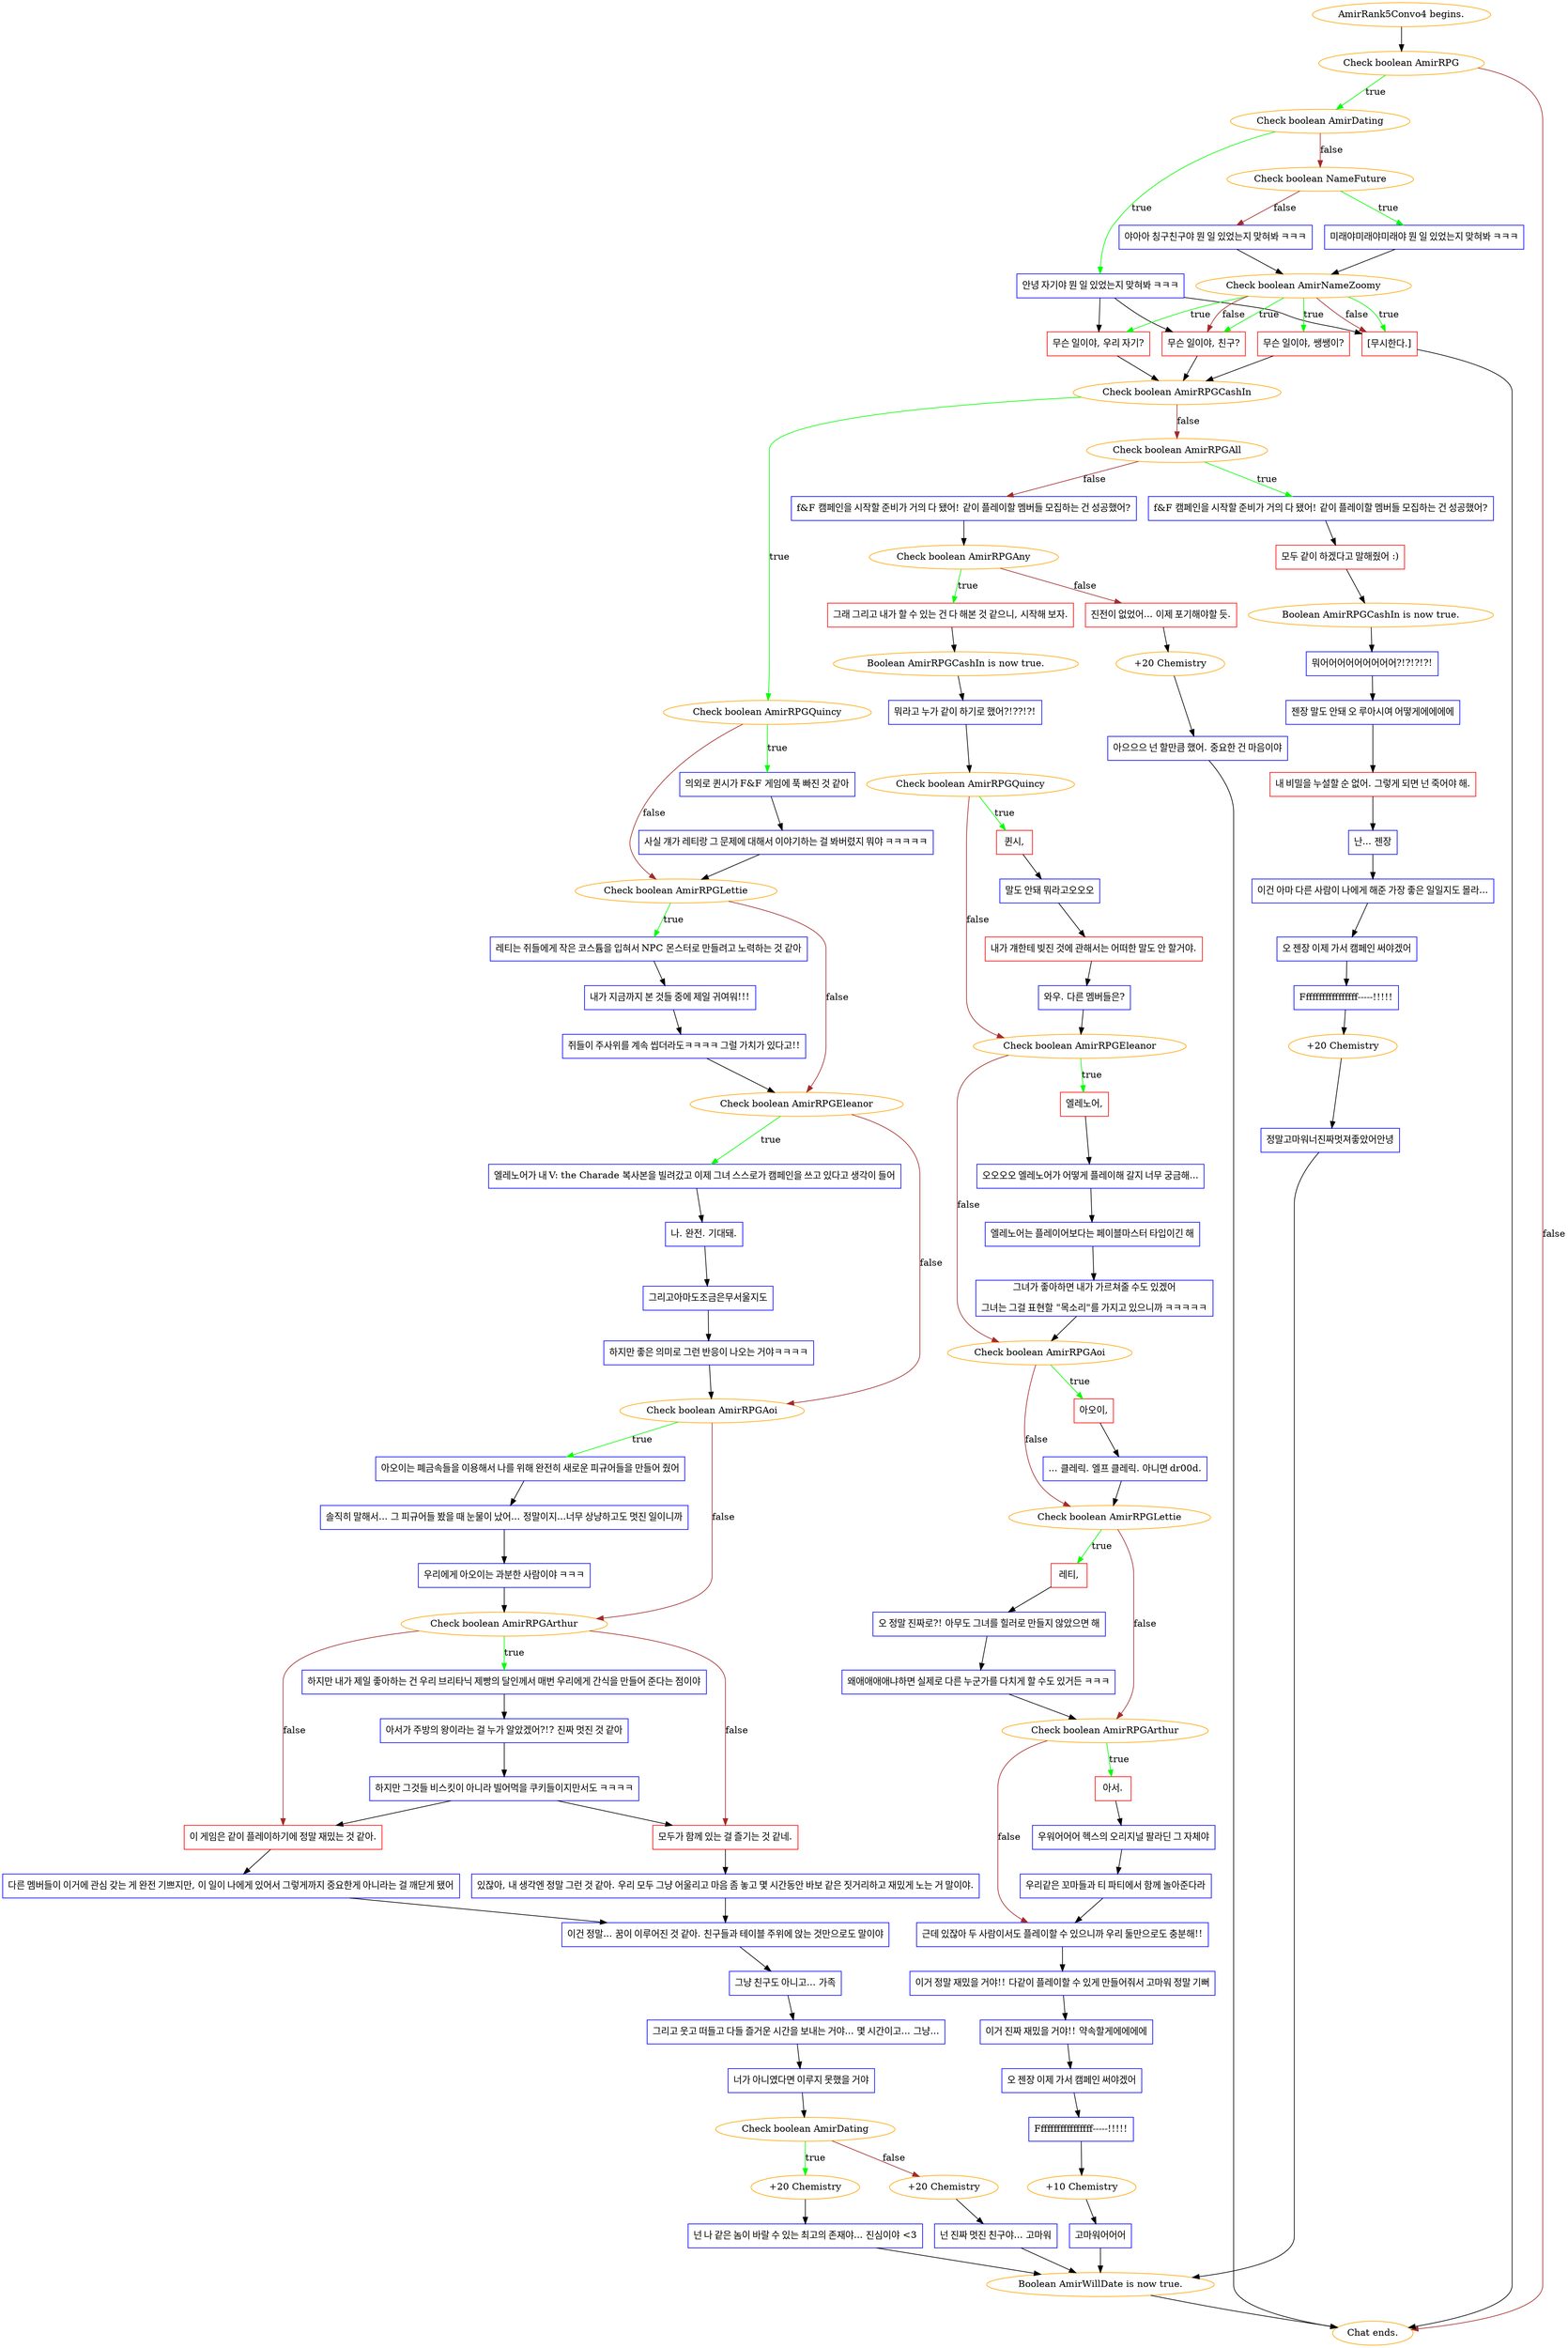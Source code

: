 digraph {
	"AmirRank5Convo4 begins." [color=orange];
		"AmirRank5Convo4 begins." -> j1873986939;
	j1873986939 [label="Check boolean AmirRPG",color=orange];
		j1873986939 -> j43191877 [label=true,color=green];
		j1873986939 -> "Chat ends." [label=false,color=brown];
	j43191877 [label="Check boolean AmirDating",color=orange];
		j43191877 -> j281846842 [label=true,color=green];
		j43191877 -> j1671112374 [label=false,color=brown];
	"Chat ends." [color=orange];
	j281846842 [label="안녕 자기야 뭔 일 있었는지 맞혀봐 ㅋㅋㅋ",shape=box,color=blue];
		j281846842 -> j2549504097;
		j281846842 -> j2248369737;
		j281846842 -> j3220779863;
	j1671112374 [label="Check boolean NameFuture",color=orange];
		j1671112374 -> j4260687358 [label=true,color=green];
		j1671112374 -> j535457766 [label=false,color=brown];
	j2549504097 [label="무슨 일이야, 우리 자기?",shape=box,color=red];
		j2549504097 -> j2764744817;
	j2248369737 [label="무슨 일이야, 친구?",shape=box,color=red];
		j2248369737 -> j2764744817;
	j3220779863 [label="[무시한다.]",shape=box,color=red];
		j3220779863 -> "Chat ends.";
	j4260687358 [label="미래야미래야미래야 뭔 일 있었는지 맞혀봐 ㅋㅋㅋ",shape=box,color=blue];
		j4260687358 -> j1659394248;
	j535457766 [label="야아아 칭구친구야 뭔 일 있었는지 맞혀봐 ㅋㅋㅋ",shape=box,color=blue];
		j535457766 -> j1659394248;
	j2764744817 [label="Check boolean AmirRPGCashIn",color=orange];
		j2764744817 -> j24204605 [label=true,color=green];
		j2764744817 -> j1067821991 [label=false,color=brown];
	j1659394248 [label="Check boolean AmirNameZoomy",color=orange];
		j1659394248 -> j2549504097 [label=true,color=green];
		j1659394248 -> j1598336122 [label=true,color=green];
		j1659394248 -> j2248369737 [label=true,color=green];
		j1659394248 -> j3220779863 [label=true,color=green];
		j1659394248 -> j2248369737 [label=false,color=brown];
		j1659394248 -> j3220779863 [label=false,color=brown];
	j24204605 [label="Check boolean AmirRPGQuincy",color=orange];
		j24204605 -> j1858996266 [label=true,color=green];
		j24204605 -> j3247779401 [label=false,color=brown];
	j1067821991 [label="Check boolean AmirRPGAll",color=orange];
		j1067821991 -> j3446150691 [label=true,color=green];
		j1067821991 -> j1959979423 [label=false,color=brown];
	j1598336122 [label="무슨 일이야, 쌩쌩이?",shape=box,color=red];
		j1598336122 -> j2764744817;
	j1858996266 [label="의외로 퀸시가 F&F 게임에 푹 빠진 것 같아",shape=box,color=blue];
		j1858996266 -> j39465712;
	j3247779401 [label="Check boolean AmirRPGLettie",color=orange];
		j3247779401 -> j2520953484 [label=true,color=green];
		j3247779401 -> j3931330636 [label=false,color=brown];
	j3446150691 [label="f&F 캠페인을 시작할 준비가 거의 다 됐어! 같이 플레이할 멤버들 모집하는 건 성공했어?",shape=box,color=blue];
		j3446150691 -> j1167854082;
	j1959979423 [label="f&F 캠페인을 시작할 준비가 거의 다 됐어! 같이 플레이할 멤버들 모집하는 건 성공했어?",shape=box,color=blue];
		j1959979423 -> j1807647523;
	j39465712 [label="사실 걔가 레티랑 그 문제에 대해서 이야기하는 걸 봐버렸지 뭐야 ㅋㅋㅋㅋㅋ",shape=box,color=blue];
		j39465712 -> j3247779401;
	j2520953484 [label="레티는 쥐들에게 작은 코스튬을 입혀서 NPC 몬스터로 만들려고 노력하는 것 같아",shape=box,color=blue];
		j2520953484 -> j3175427542;
	j3931330636 [label="Check boolean AmirRPGEleanor",color=orange];
		j3931330636 -> j857654647 [label=true,color=green];
		j3931330636 -> j1934026461 [label=false,color=brown];
	j1167854082 [label="모두 같이 하겠다고 말해줬어 :)",shape=box,color=red];
		j1167854082 -> j3372788020;
	j1807647523 [label="Check boolean AmirRPGAny",color=orange];
		j1807647523 -> j1975201719 [label=true,color=green];
		j1807647523 -> j3000737386 [label=false,color=brown];
	j3175427542 [label="내가 지금까지 본 것들 중에 제일 귀여워!!!",shape=box,color=blue];
		j3175427542 -> j60776113;
	j857654647 [label="엘레노어가 내 V: the Charade 복사본을 빌려갔고 이제 그녀 스스로가 캠페인을 쓰고 있다고 생각이 들어",shape=box,color=blue];
		j857654647 -> j1902146077;
	j1934026461 [label="Check boolean AmirRPGAoi",color=orange];
		j1934026461 -> j403027157 [label=true,color=green];
		j1934026461 -> j2802485785 [label=false,color=brown];
	j3372788020 [label="Boolean AmirRPGCashIn is now true.",color=orange];
		j3372788020 -> j1516063788;
	j1975201719 [label="그래 그리고 내가 할 수 있는 건 다 해본 것 같으니, 시작해 보자.",shape=box,color=red];
		j1975201719 -> j2625570058;
	j3000737386 [label="진전이 없었어... 이제 포기해야할 듯.",shape=box,color=red];
		j3000737386 -> j2608035337;
	j60776113 [label="쥐들이 주사위를 계속 씹더라도ㅋㅋㅋㅋ 그럴 가치가 있다고!!",shape=box,color=blue];
		j60776113 -> j3931330636;
	j1902146077 [label="나. 완전. 기대돼.",shape=box,color=blue];
		j1902146077 -> j1363102326;
	j403027157 [label="아오이는 폐금속들을 이용해서 나를 위해 완전히 새로운 피규어들을 만들어 줬어",shape=box,color=blue];
		j403027157 -> j4103247199;
	j2802485785 [label="Check boolean AmirRPGArthur",color=orange];
		j2802485785 -> j2202732042 [label=true,color=green];
		j2802485785 -> j2045174313 [label=false,color=brown];
		j2802485785 -> j895897172 [label=false,color=brown];
	j1516063788 [label="뭐어어어어어어어어어?!?!?!?!",shape=box,color=blue];
		j1516063788 -> j3506291003;
	j2625570058 [label="Boolean AmirRPGCashIn is now true.",color=orange];
		j2625570058 -> j332940434;
	j2608035337 [label="+20 Chemistry",color=orange];
		j2608035337 -> j1981506354;
	j1363102326 [label="그리고아마도조금은무서울지도",shape=box,color=blue];
		j1363102326 -> j1276192854;
	j4103247199 [label="솔직히 말해서... 그 피규어들 봤을 때 눈물이 났어... 정말이지...너무 상냥하고도 멋진 일이니까",shape=box,color=blue];
		j4103247199 -> j401627452;
	j2202732042 [label="하지만 내가 제일 좋아하는 건 우리 브리타닉 제빵의 달인께서 매번 우리에게 간식을 만들어 준다는 점이야",shape=box,color=blue];
		j2202732042 -> j2471472036;
	j2045174313 [label="이 게임은 같이 플레이하기에 정말 재밌는 것 같아.",shape=box,color=red];
		j2045174313 -> j2890848113;
	j895897172 [label="모두가 함께 있는 걸 즐기는 것 같네.",shape=box,color=red];
		j895897172 -> j1501088962;
	j3506291003 [label="젠장 말도 안돼 오 루아시여 어떻게에에에에",shape=box,color=blue];
		j3506291003 -> j2527801074;
	j332940434 [label="뭐라고 누가 같이 하기로 했어?!??!?!",shape=box,color=blue];
		j332940434 -> j652497461;
	j1981506354 [label="아으으으 넌 할만큼 했어. 중요한 건 마음이야",shape=box,color=blue];
		j1981506354 -> "Chat ends.";
	j1276192854 [label="하지만 좋은 의미로 그런 반응이 나오는 거야ㅋㅋㅋㅋ",shape=box,color=blue];
		j1276192854 -> j1934026461;
	j401627452 [label="우리에게 아오이는 과분한 사람이야 ㅋㅋㅋ",shape=box,color=blue];
		j401627452 -> j2802485785;
	j2471472036 [label="아서가 주방의 왕이라는 걸 누가 알았겠어?!? 진짜 멋진 것 같아",shape=box,color=blue];
		j2471472036 -> j2625931478;
	j2890848113 [label="다른 멤버들이 이거에 관심 갖는 게 완전 기쁘지만, 이 일이 나에게 있어서 그렇게까지 중요한게 아니라는 걸 깨닫게 됐어",shape=box,color=blue];
		j2890848113 -> j3710502384;
	j1501088962 [label="있잖아, 내 생각엔 정말 그런 것 같아. 우리 모두 그냥 어울리고 마음 좀 놓고 몇 시간동안 바보 같은 짓거리하고 재밌게 노는 거 말이야.",shape=box,color=blue];
		j1501088962 -> j3710502384;
	j2527801074 [label="내 비밀을 누설할 순 없어. 그렇게 되면 넌 죽어야 해.",shape=box,color=red];
		j2527801074 -> j3681111686;
	j652497461 [label="Check boolean AmirRPGQuincy",color=orange];
		j652497461 -> j4064497576 [label=true,color=green];
		j652497461 -> j3007899053 [label=false,color=brown];
	j2625931478 [label="하지만 그것들 비스킷이 아니라 빌어먹을 쿠키들이지만서도 ㅋㅋㅋㅋ",shape=box,color=blue];
		j2625931478 -> j2045174313;
		j2625931478 -> j895897172;
	j3710502384 [label="이건 정말... 꿈이 이루어진 것 같아. 친구들과 테이블 주위에 앉는 것만으로도 말이야",shape=box,color=blue];
		j3710502384 -> j3086586603;
	j3681111686 [label="난... 젠장",shape=box,color=blue];
		j3681111686 -> j912975076;
	j4064497576 [label="퀸시,",shape=box,color=red];
		j4064497576 -> j2669395310;
	j3007899053 [label="Check boolean AmirRPGEleanor",color=orange];
		j3007899053 -> j1156003885 [label=true,color=green];
		j3007899053 -> j999572931 [label=false,color=brown];
	j3086586603 [label="그냥 친구도 아니고... 가족",shape=box,color=blue];
		j3086586603 -> j613072367;
	j912975076 [label="이건 아마 다른 사람이 나에게 해준 가장 좋은 일일지도 몰라...",shape=box,color=blue];
		j912975076 -> j664688238;
	j2669395310 [label="말도 안돼 뭐라고오오오",shape=box,color=blue];
		j2669395310 -> j4136745986;
	j1156003885 [label="엘레노어,",shape=box,color=red];
		j1156003885 -> j2645502201;
	j999572931 [label="Check boolean AmirRPGAoi",color=orange];
		j999572931 -> j4069860329 [label=true,color=green];
		j999572931 -> j3747410780 [label=false,color=brown];
	j613072367 [label="그리고 웃고 떠들고 다들 즐거운 시간을 보내는 거야... 몇 시간이고... 그냥...",shape=box,color=blue];
		j613072367 -> j2777176182;
	j664688238 [label="오 젠장 이제 가서 캠페인 써야겠어",shape=box,color=blue];
		j664688238 -> j3410016420;
	j4136745986 [label="내가 걔한테 빚진 것에 관해서는 어떠한 말도 안 할거야.",shape=box,color=red];
		j4136745986 -> j3664213441;
	j2645502201 [label="오오오오 엘레노어가 어떻게 플레이해 갈지 너무 궁금해...",shape=box,color=blue];
		j2645502201 -> j2367412389;
	j4069860329 [label="아오이,",shape=box,color=red];
		j4069860329 -> j1375595282;
	j3747410780 [label="Check boolean AmirRPGLettie",color=orange];
		j3747410780 -> j2962550363 [label=true,color=green];
		j3747410780 -> j2094063887 [label=false,color=brown];
	j2777176182 [label="너가 아니였다면 이루지 못했을 거야",shape=box,color=blue];
		j2777176182 -> j2285115828;
	j3410016420 [label="Fffffffffffffffff-----!!!!!",shape=box,color=blue];
		j3410016420 -> j536303666;
	j3664213441 [label="와우. 다른 멤버들은?",shape=box,color=blue];
		j3664213441 -> j3007899053;
	j2367412389 [label="엘레노어는 플레이어보다는 페이블마스터 타입이긴 해",shape=box,color=blue];
		j2367412389 -> j2039789846;
	j1375595282 [label="... 클레릭. 엘프 클레릭. 아니면 dr00d.",shape=box,color=blue];
		j1375595282 -> j3747410780;
	j2962550363 [label="레티,",shape=box,color=red];
		j2962550363 -> j2099836606;
	j2094063887 [label="Check boolean AmirRPGArthur",color=orange];
		j2094063887 -> j703415925 [label=true,color=green];
		j2094063887 -> j3280793222 [label=false,color=brown];
	j2285115828 [label="Check boolean AmirDating",color=orange];
		j2285115828 -> j641472604 [label=true,color=green];
		j2285115828 -> j2934308331 [label=false,color=brown];
	j536303666 [label="+20 Chemistry",color=orange];
		j536303666 -> j1825205924;
	j2039789846 [label="그녀가 좋아하면 내가 가르쳐줄 수도 있겠어
그녀는 그걸 표현할 \"목소리\"를 가지고 있으니까 ㅋㅋㅋㅋㅋ",shape=box,color=blue];
		j2039789846 -> j999572931;
	j2099836606 [label="오 정말 진짜로?! 아무도 그녀를 힐러로 만들지 않았으면 해",shape=box,color=blue];
		j2099836606 -> j514662794;
	j703415925 [label="아서.",shape=box,color=red];
		j703415925 -> j2481827589;
	j3280793222 [label="근데 있잖아 두 사람이서도 플레이할 수 있으니까 우리 둘만으로도 충분해!!",shape=box,color=blue];
		j3280793222 -> j1582740454;
	j641472604 [label="+20 Chemistry",color=orange];
		j641472604 -> j1954917269;
	j2934308331 [label="+20 Chemistry",color=orange];
		j2934308331 -> j2734247;
	j1825205924 [label="정말고마워너진짜멋져좋았어안녕",shape=box,color=blue];
		j1825205924 -> j1538486228;
	j514662794 [label="왜애애애애냐하면 실제로 다른 누군가를 다치게 할 수도 있거든 ㅋㅋㅋ",shape=box,color=blue];
		j514662794 -> j2094063887;
	j2481827589 [label="우워어어어 헥스의 오리지널 팔라딘 그 자체야",shape=box,color=blue];
		j2481827589 -> j247755510;
	j1582740454 [label="이거 정말 재밌을 거야!! 다같이 플레이할 수 있게 만들어줘서 고마워 정말 기뻐",shape=box,color=blue];
		j1582740454 -> j640923445;
	j1954917269 [label="넌 나 같은 놈이 바랄 수 있는 최고의 존재야... 진심이야 <3",shape=box,color=blue];
		j1954917269 -> j1538486228;
	j2734247 [label="넌 진짜 멋진 친구야... 고마워",shape=box,color=blue];
		j2734247 -> j1538486228;
	j1538486228 [label="Boolean AmirWillDate is now true.",color=orange];
		j1538486228 -> "Chat ends.";
	j247755510 [label="우리같은 꼬마들과 티 파티에서 함께 놀아준다라",shape=box,color=blue];
		j247755510 -> j3280793222;
	j640923445 [label="이거 진짜 재밌을 거야!! 약속할게에에에에",shape=box,color=blue];
		j640923445 -> j884328797;
	j884328797 [label="오 젠장 이제 가서 캠페인 써야겠어",shape=box,color=blue];
		j884328797 -> j2180088799;
	j2180088799 [label="Fffffffffffffffff-----!!!!!",shape=box,color=blue];
		j2180088799 -> j4180362839;
	j4180362839 [label="+10 Chemistry",color=orange];
		j4180362839 -> j324248068;
	j324248068 [label="고마워어어어",shape=box,color=blue];
		j324248068 -> j1538486228;
}